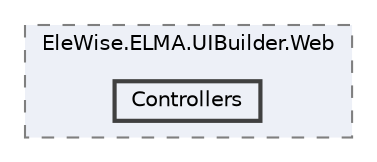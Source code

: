 digraph "Web/Modules/EleWise.ELMA.UIBuilder.Web/Controllers"
{
 // LATEX_PDF_SIZE
  bgcolor="transparent";
  edge [fontname=Helvetica,fontsize=10,labelfontname=Helvetica,labelfontsize=10];
  node [fontname=Helvetica,fontsize=10,shape=box,height=0.2,width=0.4];
  compound=true
  subgraph clusterdir_4e245bba900c27c2d849174cf5a4bfa3 {
    graph [ bgcolor="#edf0f7", pencolor="grey50", label="EleWise.ELMA.UIBuilder.Web", fontname=Helvetica,fontsize=10 style="filled,dashed", URL="dir_4e245bba900c27c2d849174cf5a4bfa3.html",tooltip=""]
  dir_e70508d2efff41cb27b780777bd59e19 [label="Controllers", fillcolor="#edf0f7", color="grey25", style="filled,bold", URL="dir_e70508d2efff41cb27b780777bd59e19.html",tooltip=""];
  }
}
